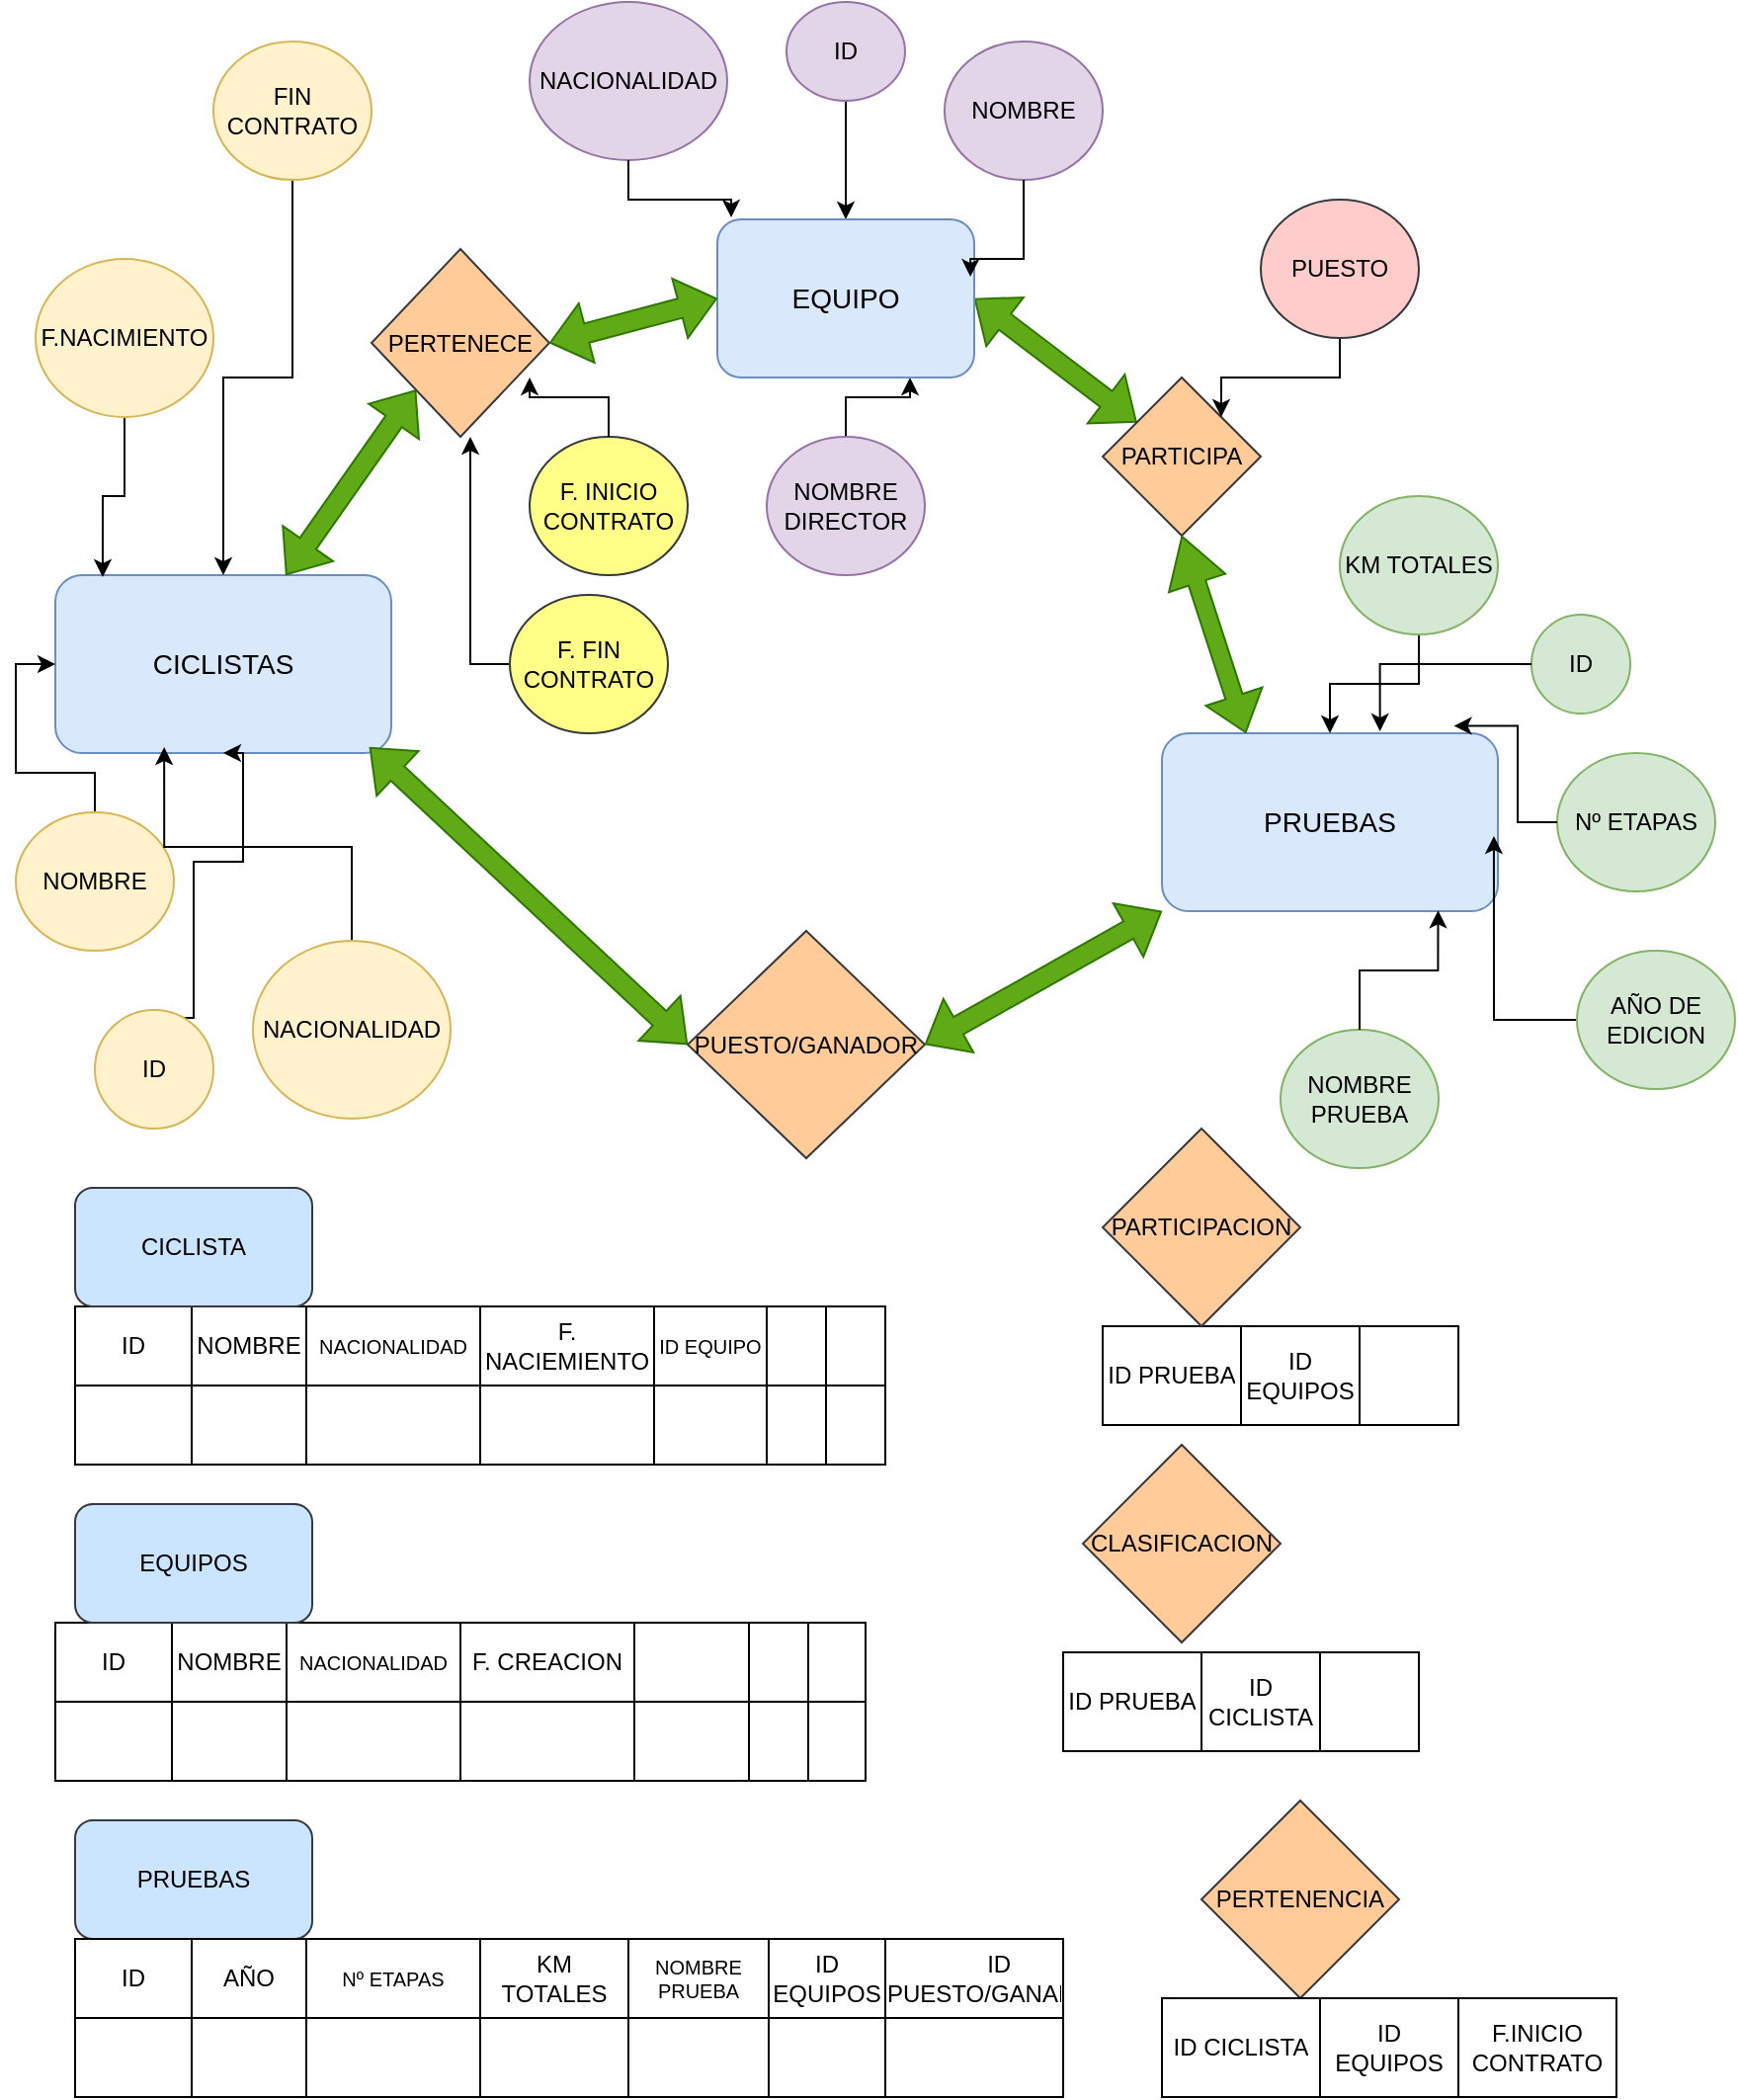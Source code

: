 <mxfile version="28.2.4">
  <diagram name="Página-1" id="EQiqzQjmJVD8BEotad0g">
    <mxGraphModel dx="1678" dy="887" grid="1" gridSize="10" guides="1" tooltips="1" connect="1" arrows="1" fold="1" page="1" pageScale="1" pageWidth="827" pageHeight="1169" math="0" shadow="0">
      <root>
        <mxCell id="0" />
        <mxCell id="1" parent="0" />
        <mxCell id="lP_Lg3t0AmWNAohetcjt-1" value="&lt;div&gt;CICLISTAS&lt;/div&gt;" style="rounded=1;whiteSpace=wrap;html=1;fontSize=14;fillColor=#dae8fc;strokeColor=#6c8ebf;" parent="1" vertex="1">
          <mxGeometry x="30" y="310" width="170" height="90" as="geometry" />
        </mxCell>
        <mxCell id="lP_Lg3t0AmWNAohetcjt-3" value="&lt;div&gt;PRUEBAS&lt;/div&gt;" style="rounded=1;whiteSpace=wrap;html=1;fontSize=14;fillColor=#dae8fc;strokeColor=#6c8ebf;" parent="1" vertex="1">
          <mxGeometry x="590" y="390" width="170" height="90" as="geometry" />
        </mxCell>
        <mxCell id="lP_Lg3t0AmWNAohetcjt-65" style="edgeStyle=orthogonalEdgeStyle;rounded=0;orthogonalLoop=1;jettySize=auto;html=1;entryX=0;entryY=0.5;entryDx=0;entryDy=0;" parent="1" source="lP_Lg3t0AmWNAohetcjt-4" target="lP_Lg3t0AmWNAohetcjt-1" edge="1">
          <mxGeometry relative="1" as="geometry" />
        </mxCell>
        <mxCell id="lP_Lg3t0AmWNAohetcjt-4" value="NOMBRE" style="ellipse;whiteSpace=wrap;html=1;fillColor=#fff2cc;strokeColor=#d6b656;" parent="1" vertex="1">
          <mxGeometry x="10" y="430" width="80" height="70" as="geometry" />
        </mxCell>
        <mxCell id="lP_Lg3t0AmWNAohetcjt-15" value="" style="edgeStyle=orthogonalEdgeStyle;rounded=0;orthogonalLoop=1;jettySize=auto;html=1;entryX=0.324;entryY=0.967;entryDx=0;entryDy=0;entryPerimeter=0;" parent="1" source="lP_Lg3t0AmWNAohetcjt-5" target="lP_Lg3t0AmWNAohetcjt-1" edge="1">
          <mxGeometry relative="1" as="geometry" />
        </mxCell>
        <mxCell id="lP_Lg3t0AmWNAohetcjt-5" value="&lt;div&gt;NACIONALIDAD&lt;/div&gt;" style="ellipse;whiteSpace=wrap;html=1;fillColor=#fff2cc;strokeColor=#d6b656;" parent="1" vertex="1">
          <mxGeometry x="130" y="495" width="100" height="90" as="geometry" />
        </mxCell>
        <mxCell id="lP_Lg3t0AmWNAohetcjt-18" style="edgeStyle=orthogonalEdgeStyle;rounded=0;orthogonalLoop=1;jettySize=auto;html=1;entryX=0.141;entryY=0.011;entryDx=0;entryDy=0;entryPerimeter=0;" parent="1" source="lP_Lg3t0AmWNAohetcjt-6" target="lP_Lg3t0AmWNAohetcjt-1" edge="1">
          <mxGeometry relative="1" as="geometry" />
        </mxCell>
        <mxCell id="lP_Lg3t0AmWNAohetcjt-6" value="&lt;div&gt;F.NACIMIENTO&lt;/div&gt;" style="ellipse;whiteSpace=wrap;html=1;fillColor=#fff2cc;strokeColor=#d6b656;" parent="1" vertex="1">
          <mxGeometry x="20" y="150" width="90" height="80" as="geometry" />
        </mxCell>
        <mxCell id="lP_Lg3t0AmWNAohetcjt-8" value="NOMBRE" style="ellipse;whiteSpace=wrap;html=1;fillColor=#e1d5e7;strokeColor=#9673a6;" parent="1" vertex="1">
          <mxGeometry x="480" y="40" width="80" height="70" as="geometry" />
        </mxCell>
        <mxCell id="lP_Lg3t0AmWNAohetcjt-9" value="&lt;div&gt;NACIONALIDAD&lt;/div&gt;" style="ellipse;whiteSpace=wrap;html=1;fillColor=#e1d5e7;strokeColor=#9673a6;" parent="1" vertex="1">
          <mxGeometry x="270" y="20" width="100" height="80" as="geometry" />
        </mxCell>
        <mxCell id="lP_Lg3t0AmWNAohetcjt-12" value="" style="edgeStyle=orthogonalEdgeStyle;rounded=0;orthogonalLoop=1;jettySize=auto;html=1;entryX=0.75;entryY=1;entryDx=0;entryDy=0;" parent="1" source="lP_Lg3t0AmWNAohetcjt-10" target="lP_Lg3t0AmWNAohetcjt-63" edge="1">
          <mxGeometry relative="1" as="geometry">
            <mxPoint x="432.5" y="360" as="targetPoint" />
          </mxGeometry>
        </mxCell>
        <mxCell id="lP_Lg3t0AmWNAohetcjt-10" value="NOMBRE DIRECTOR" style="ellipse;whiteSpace=wrap;html=1;fillColor=#e1d5e7;strokeColor=#9673a6;" parent="1" vertex="1">
          <mxGeometry x="390" y="240" width="80" height="70" as="geometry" />
        </mxCell>
        <mxCell id="lP_Lg3t0AmWNAohetcjt-17" value="" style="edgeStyle=orthogonalEdgeStyle;rounded=0;orthogonalLoop=1;jettySize=auto;html=1;" parent="1" source="lP_Lg3t0AmWNAohetcjt-11" target="lP_Lg3t0AmWNAohetcjt-1" edge="1">
          <mxGeometry relative="1" as="geometry" />
        </mxCell>
        <mxCell id="lP_Lg3t0AmWNAohetcjt-11" value="FIN CONTRATO" style="ellipse;whiteSpace=wrap;html=1;fillColor=#fff2cc;strokeColor=#d6b656;" parent="1" vertex="1">
          <mxGeometry x="110" y="40" width="80" height="70" as="geometry" />
        </mxCell>
        <mxCell id="lP_Lg3t0AmWNAohetcjt-14" style="edgeStyle=orthogonalEdgeStyle;rounded=0;orthogonalLoop=1;jettySize=auto;html=1;entryX=0.054;entryY=-0.012;entryDx=0;entryDy=0;entryPerimeter=0;" parent="1" source="lP_Lg3t0AmWNAohetcjt-9" target="lP_Lg3t0AmWNAohetcjt-63" edge="1">
          <mxGeometry relative="1" as="geometry">
            <mxPoint x="395.585" y="296.3" as="targetPoint" />
          </mxGeometry>
        </mxCell>
        <mxCell id="lP_Lg3t0AmWNAohetcjt-19" value="NOMBRE PRUEBA" style="ellipse;whiteSpace=wrap;html=1;fillColor=#d5e8d4;strokeColor=#82b366;" parent="1" vertex="1">
          <mxGeometry x="650" y="540" width="80" height="70" as="geometry" />
        </mxCell>
        <mxCell id="lP_Lg3t0AmWNAohetcjt-30" value="" style="edgeStyle=orthogonalEdgeStyle;rounded=0;orthogonalLoop=1;jettySize=auto;html=1;entryX=0.988;entryY=0.578;entryDx=0;entryDy=0;entryPerimeter=0;" parent="1" source="lP_Lg3t0AmWNAohetcjt-20" target="lP_Lg3t0AmWNAohetcjt-3" edge="1">
          <mxGeometry relative="1" as="geometry" />
        </mxCell>
        <mxCell id="lP_Lg3t0AmWNAohetcjt-20" value="AÑO DE EDICION" style="ellipse;whiteSpace=wrap;html=1;fillColor=#d5e8d4;strokeColor=#82b366;" parent="1" vertex="1">
          <mxGeometry x="800" y="500" width="80" height="70" as="geometry" />
        </mxCell>
        <mxCell id="lP_Lg3t0AmWNAohetcjt-21" value="Nº ETAPAS" style="ellipse;whiteSpace=wrap;html=1;fillColor=#d5e8d4;strokeColor=#82b366;" parent="1" vertex="1">
          <mxGeometry x="790" y="400" width="80" height="70" as="geometry" />
        </mxCell>
        <mxCell id="lP_Lg3t0AmWNAohetcjt-29" value="" style="edgeStyle=orthogonalEdgeStyle;rounded=0;orthogonalLoop=1;jettySize=auto;html=1;" parent="1" source="lP_Lg3t0AmWNAohetcjt-22" target="lP_Lg3t0AmWNAohetcjt-3" edge="1">
          <mxGeometry relative="1" as="geometry" />
        </mxCell>
        <mxCell id="lP_Lg3t0AmWNAohetcjt-22" value="KM TOTALES" style="ellipse;whiteSpace=wrap;html=1;fillColor=#d5e8d4;strokeColor=#82b366;" parent="1" vertex="1">
          <mxGeometry x="680" y="270" width="80" height="70" as="geometry" />
        </mxCell>
        <mxCell id="lP_Lg3t0AmWNAohetcjt-25" value="" style="shape=flexArrow;endArrow=classic;startArrow=classic;html=1;rounded=0;fillColor=#60a917;strokeColor=#2D7600;entryX=0;entryY=1;entryDx=0;entryDy=0;" parent="1" source="lP_Lg3t0AmWNAohetcjt-1" target="SBu-QnstzUeX8URaXkje-66" edge="1">
          <mxGeometry width="100" height="100" relative="1" as="geometry">
            <mxPoint x="275" y="410" as="sourcePoint" />
            <mxPoint x="190" y="210" as="targetPoint" />
          </mxGeometry>
        </mxCell>
        <mxCell id="lP_Lg3t0AmWNAohetcjt-28" value="" style="shape=flexArrow;endArrow=classic;startArrow=classic;html=1;rounded=0;fillColor=#60a917;strokeColor=#2D7600;exitX=1;exitY=0.5;exitDx=0;exitDy=0;" parent="1" source="lP_Lg3t0AmWNAohetcjt-63" target="lP_Lg3t0AmWNAohetcjt-66" edge="1">
          <mxGeometry width="100" height="100" relative="1" as="geometry">
            <mxPoint x="485" y="309" as="sourcePoint" />
            <mxPoint x="580" y="230" as="targetPoint" />
          </mxGeometry>
        </mxCell>
        <mxCell id="lP_Lg3t0AmWNAohetcjt-32" style="edgeStyle=orthogonalEdgeStyle;rounded=0;orthogonalLoop=1;jettySize=auto;html=1;entryX=0.869;entryY=-0.041;entryDx=0;entryDy=0;entryPerimeter=0;" parent="1" source="lP_Lg3t0AmWNAohetcjt-21" target="lP_Lg3t0AmWNAohetcjt-3" edge="1">
          <mxGeometry relative="1" as="geometry" />
        </mxCell>
        <mxCell id="lP_Lg3t0AmWNAohetcjt-33" style="edgeStyle=orthogonalEdgeStyle;rounded=0;orthogonalLoop=1;jettySize=auto;html=1;entryX=0.822;entryY=0.996;entryDx=0;entryDy=0;entryPerimeter=0;" parent="1" source="lP_Lg3t0AmWNAohetcjt-19" target="lP_Lg3t0AmWNAohetcjt-3" edge="1">
          <mxGeometry relative="1" as="geometry" />
        </mxCell>
        <mxCell id="lP_Lg3t0AmWNAohetcjt-36" value="PUESTO/GANADOR" style="rhombus;whiteSpace=wrap;html=1;fillColor=#ffcc99;strokeColor=#36393d;" parent="1" vertex="1">
          <mxGeometry x="350" y="490" width="120" height="115" as="geometry" />
        </mxCell>
        <mxCell id="lP_Lg3t0AmWNAohetcjt-45" value="" style="shape=flexArrow;endArrow=classic;startArrow=classic;html=1;rounded=0;fillColor=#60a917;strokeColor=#2D7600;exitX=1;exitY=0.5;exitDx=0;exitDy=0;entryX=0;entryY=1;entryDx=0;entryDy=0;" parent="1" source="lP_Lg3t0AmWNAohetcjt-36" target="lP_Lg3t0AmWNAohetcjt-3" edge="1">
          <mxGeometry width="100" height="100" relative="1" as="geometry">
            <mxPoint x="530" y="660" as="sourcePoint" />
            <mxPoint x="640" y="480" as="targetPoint" />
          </mxGeometry>
        </mxCell>
        <mxCell id="lP_Lg3t0AmWNAohetcjt-53" style="edgeStyle=orthogonalEdgeStyle;rounded=0;orthogonalLoop=1;jettySize=auto;html=1;entryX=0.5;entryY=1;entryDx=0;entryDy=0;exitX=0.633;exitY=0.067;exitDx=0;exitDy=0;exitPerimeter=0;" parent="1" source="lP_Lg3t0AmWNAohetcjt-54" target="lP_Lg3t0AmWNAohetcjt-1" edge="1">
          <mxGeometry relative="1" as="geometry">
            <mxPoint x="297.5" y="390" as="sourcePoint" />
            <Array as="points">
              <mxPoint x="100" y="534" />
              <mxPoint x="100" y="455" />
              <mxPoint x="125" y="455" />
            </Array>
          </mxGeometry>
        </mxCell>
        <mxCell id="lP_Lg3t0AmWNAohetcjt-54" value="ID" style="ellipse;whiteSpace=wrap;html=1;fillColor=#fff2cc;strokeColor=#d6b656;" parent="1" vertex="1">
          <mxGeometry x="50" y="530" width="60" height="60" as="geometry" />
        </mxCell>
        <mxCell id="lP_Lg3t0AmWNAohetcjt-56" style="edgeStyle=orthogonalEdgeStyle;rounded=0;orthogonalLoop=1;jettySize=auto;html=1;entryX=0.5;entryY=0;entryDx=0;entryDy=0;" parent="1" source="lP_Lg3t0AmWNAohetcjt-55" target="lP_Lg3t0AmWNAohetcjt-63" edge="1">
          <mxGeometry relative="1" as="geometry">
            <mxPoint x="432.5" y="260" as="targetPoint" />
          </mxGeometry>
        </mxCell>
        <mxCell id="lP_Lg3t0AmWNAohetcjt-55" value="ID" style="ellipse;whiteSpace=wrap;html=1;fillColor=#e1d5e7;strokeColor=#9673a6;" parent="1" vertex="1">
          <mxGeometry x="400" y="20" width="60" height="50" as="geometry" />
        </mxCell>
        <mxCell id="lP_Lg3t0AmWNAohetcjt-57" value="ID" style="ellipse;whiteSpace=wrap;html=1;fillColor=#d5e8d4;strokeColor=#82b366;" parent="1" vertex="1">
          <mxGeometry x="777" y="330" width="50" height="50" as="geometry" />
        </mxCell>
        <mxCell id="lP_Lg3t0AmWNAohetcjt-58" style="edgeStyle=orthogonalEdgeStyle;rounded=0;orthogonalLoop=1;jettySize=auto;html=1;entryX=0.649;entryY=-0.011;entryDx=0;entryDy=0;entryPerimeter=0;" parent="1" source="lP_Lg3t0AmWNAohetcjt-57" target="lP_Lg3t0AmWNAohetcjt-3" edge="1">
          <mxGeometry relative="1" as="geometry" />
        </mxCell>
        <mxCell id="lP_Lg3t0AmWNAohetcjt-62" value="" style="shape=flexArrow;endArrow=classic;startArrow=classic;html=1;rounded=0;fillColor=#60a917;strokeColor=#2D7600;entryX=0.935;entryY=0.967;entryDx=0;entryDy=0;entryPerimeter=0;exitX=0;exitY=0.5;exitDx=0;exitDy=0;" parent="1" source="lP_Lg3t0AmWNAohetcjt-36" target="lP_Lg3t0AmWNAohetcjt-1" edge="1">
          <mxGeometry width="100" height="100" relative="1" as="geometry">
            <mxPoint x="310" y="846" as="sourcePoint" />
            <mxPoint x="459" y="540" as="targetPoint" />
          </mxGeometry>
        </mxCell>
        <mxCell id="lP_Lg3t0AmWNAohetcjt-63" value="EQUIPO" style="rounded=1;whiteSpace=wrap;html=1;fontSize=14;fillColor=#dae8fc;strokeColor=#6c8ebf;" parent="1" vertex="1">
          <mxGeometry x="365" y="130" width="130" height="80" as="geometry" />
        </mxCell>
        <mxCell id="lP_Lg3t0AmWNAohetcjt-66" value="PARTICIPA" style="rhombus;whiteSpace=wrap;html=1;fillColor=#ffcc99;strokeColor=#36393d;" parent="1" vertex="1">
          <mxGeometry x="560" y="210" width="80" height="80" as="geometry" />
        </mxCell>
        <mxCell id="lP_Lg3t0AmWNAohetcjt-67" value="" style="shape=flexArrow;endArrow=classic;startArrow=classic;html=1;rounded=0;fillColor=#60a917;strokeColor=#2D7600;exitX=0.5;exitY=1;exitDx=0;exitDy=0;entryX=0.25;entryY=0;entryDx=0;entryDy=0;width=9;startSize=7.89;" parent="1" source="lP_Lg3t0AmWNAohetcjt-66" target="lP_Lg3t0AmWNAohetcjt-3" edge="1">
          <mxGeometry width="100" height="100" relative="1" as="geometry">
            <mxPoint x="620" y="270" as="sourcePoint" />
            <mxPoint x="705" y="350" as="targetPoint" />
          </mxGeometry>
        </mxCell>
        <mxCell id="lP_Lg3t0AmWNAohetcjt-69" style="edgeStyle=orthogonalEdgeStyle;rounded=0;orthogonalLoop=1;jettySize=auto;html=1;entryX=1;entryY=0;entryDx=0;entryDy=0;" parent="1" source="lP_Lg3t0AmWNAohetcjt-68" target="lP_Lg3t0AmWNAohetcjt-66" edge="1">
          <mxGeometry relative="1" as="geometry" />
        </mxCell>
        <mxCell id="lP_Lg3t0AmWNAohetcjt-68" value="PUESTO" style="ellipse;whiteSpace=wrap;html=1;fillColor=#ffcccc;strokeColor=#36393d;" parent="1" vertex="1">
          <mxGeometry x="640" y="120" width="80" height="70" as="geometry" />
        </mxCell>
        <mxCell id="SBu-QnstzUeX8URaXkje-1" style="edgeStyle=orthogonalEdgeStyle;rounded=0;orthogonalLoop=1;jettySize=auto;html=1;entryX=0.985;entryY=0.363;entryDx=0;entryDy=0;entryPerimeter=0;" edge="1" parent="1" source="lP_Lg3t0AmWNAohetcjt-8" target="lP_Lg3t0AmWNAohetcjt-63">
          <mxGeometry relative="1" as="geometry">
            <Array as="points">
              <mxPoint x="520" y="150" />
              <mxPoint x="493" y="150" />
            </Array>
          </mxGeometry>
        </mxCell>
        <mxCell id="SBu-QnstzUeX8URaXkje-12" value="" style="shape=table;startSize=0;container=1;collapsible=0;childLayout=tableLayout;" vertex="1" parent="1">
          <mxGeometry x="40" y="680" width="410" height="80" as="geometry" />
        </mxCell>
        <mxCell id="SBu-QnstzUeX8URaXkje-13" value="" style="shape=tableRow;horizontal=0;startSize=0;swimlaneHead=0;swimlaneBody=0;strokeColor=inherit;top=0;left=0;bottom=0;right=0;collapsible=0;dropTarget=0;fillColor=none;points=[[0,0.5],[1,0.5]];portConstraint=eastwest;" vertex="1" parent="SBu-QnstzUeX8URaXkje-12">
          <mxGeometry width="410" height="40" as="geometry" />
        </mxCell>
        <mxCell id="SBu-QnstzUeX8URaXkje-14" value="ID" style="shape=partialRectangle;html=1;whiteSpace=wrap;connectable=0;strokeColor=inherit;overflow=hidden;fillColor=none;top=0;left=0;bottom=0;right=0;pointerEvents=1;" vertex="1" parent="SBu-QnstzUeX8URaXkje-13">
          <mxGeometry width="59" height="40" as="geometry">
            <mxRectangle width="59" height="40" as="alternateBounds" />
          </mxGeometry>
        </mxCell>
        <mxCell id="SBu-QnstzUeX8URaXkje-15" value="NOMBRE" style="shape=partialRectangle;html=1;whiteSpace=wrap;connectable=0;strokeColor=inherit;overflow=hidden;fillColor=none;top=0;left=0;bottom=0;right=0;pointerEvents=1;" vertex="1" parent="SBu-QnstzUeX8URaXkje-13">
          <mxGeometry x="59" width="58" height="40" as="geometry">
            <mxRectangle width="58" height="40" as="alternateBounds" />
          </mxGeometry>
        </mxCell>
        <mxCell id="SBu-QnstzUeX8URaXkje-16" value="NACIONALIDAD" style="shape=partialRectangle;html=1;whiteSpace=wrap;connectable=0;strokeColor=inherit;overflow=hidden;fillColor=none;top=0;left=0;bottom=0;right=0;pointerEvents=1;fontSize=10;" vertex="1" parent="SBu-QnstzUeX8URaXkje-13">
          <mxGeometry x="117" width="88" height="40" as="geometry">
            <mxRectangle width="88" height="40" as="alternateBounds" />
          </mxGeometry>
        </mxCell>
        <mxCell id="SBu-QnstzUeX8URaXkje-17" value="F. NACIEMIENTO" style="shape=partialRectangle;html=1;whiteSpace=wrap;connectable=0;strokeColor=inherit;overflow=hidden;fillColor=none;top=0;left=0;bottom=0;right=0;pointerEvents=1;" vertex="1" parent="SBu-QnstzUeX8URaXkje-13">
          <mxGeometry x="205" width="88" height="40" as="geometry">
            <mxRectangle width="88" height="40" as="alternateBounds" />
          </mxGeometry>
        </mxCell>
        <mxCell id="SBu-QnstzUeX8URaXkje-18" value="ID EQUIPO" style="shape=partialRectangle;html=1;whiteSpace=wrap;connectable=0;strokeColor=inherit;overflow=hidden;fillColor=none;top=0;left=0;bottom=0;right=0;pointerEvents=1;fontSize=10;" vertex="1" parent="SBu-QnstzUeX8URaXkje-13">
          <mxGeometry x="293" width="57" height="40" as="geometry">
            <mxRectangle width="57" height="40" as="alternateBounds" />
          </mxGeometry>
        </mxCell>
        <mxCell id="SBu-QnstzUeX8URaXkje-19" value="" style="shape=partialRectangle;html=1;whiteSpace=wrap;connectable=0;strokeColor=inherit;overflow=hidden;fillColor=none;top=0;left=0;bottom=0;right=0;pointerEvents=1;" vertex="1" parent="SBu-QnstzUeX8URaXkje-13">
          <mxGeometry x="350" width="30" height="40" as="geometry">
            <mxRectangle width="30" height="40" as="alternateBounds" />
          </mxGeometry>
        </mxCell>
        <mxCell id="SBu-QnstzUeX8URaXkje-20" value="" style="shape=partialRectangle;html=1;whiteSpace=wrap;connectable=0;strokeColor=inherit;overflow=hidden;fillColor=none;top=0;left=0;bottom=0;right=0;pointerEvents=1;" vertex="1" parent="SBu-QnstzUeX8URaXkje-13">
          <mxGeometry x="380" width="30" height="40" as="geometry">
            <mxRectangle width="30" height="40" as="alternateBounds" />
          </mxGeometry>
        </mxCell>
        <mxCell id="SBu-QnstzUeX8URaXkje-21" value="" style="shape=tableRow;horizontal=0;startSize=0;swimlaneHead=0;swimlaneBody=0;strokeColor=inherit;top=0;left=0;bottom=0;right=0;collapsible=0;dropTarget=0;fillColor=none;points=[[0,0.5],[1,0.5]];portConstraint=eastwest;" vertex="1" parent="SBu-QnstzUeX8URaXkje-12">
          <mxGeometry y="40" width="410" height="40" as="geometry" />
        </mxCell>
        <mxCell id="SBu-QnstzUeX8URaXkje-22" value="" style="shape=partialRectangle;html=1;whiteSpace=wrap;connectable=0;strokeColor=inherit;overflow=hidden;fillColor=none;top=0;left=0;bottom=0;right=0;pointerEvents=1;" vertex="1" parent="SBu-QnstzUeX8URaXkje-21">
          <mxGeometry width="59" height="40" as="geometry">
            <mxRectangle width="59" height="40" as="alternateBounds" />
          </mxGeometry>
        </mxCell>
        <mxCell id="SBu-QnstzUeX8URaXkje-23" value="" style="shape=partialRectangle;html=1;whiteSpace=wrap;connectable=0;strokeColor=inherit;overflow=hidden;fillColor=none;top=0;left=0;bottom=0;right=0;pointerEvents=1;" vertex="1" parent="SBu-QnstzUeX8URaXkje-21">
          <mxGeometry x="59" width="58" height="40" as="geometry">
            <mxRectangle width="58" height="40" as="alternateBounds" />
          </mxGeometry>
        </mxCell>
        <mxCell id="SBu-QnstzUeX8URaXkje-24" value="" style="shape=partialRectangle;html=1;whiteSpace=wrap;connectable=0;strokeColor=inherit;overflow=hidden;fillColor=none;top=0;left=0;bottom=0;right=0;pointerEvents=1;" vertex="1" parent="SBu-QnstzUeX8URaXkje-21">
          <mxGeometry x="117" width="88" height="40" as="geometry">
            <mxRectangle width="88" height="40" as="alternateBounds" />
          </mxGeometry>
        </mxCell>
        <mxCell id="SBu-QnstzUeX8URaXkje-25" value="" style="shape=partialRectangle;html=1;whiteSpace=wrap;connectable=0;strokeColor=inherit;overflow=hidden;fillColor=none;top=0;left=0;bottom=0;right=0;pointerEvents=1;" vertex="1" parent="SBu-QnstzUeX8URaXkje-21">
          <mxGeometry x="205" width="88" height="40" as="geometry">
            <mxRectangle width="88" height="40" as="alternateBounds" />
          </mxGeometry>
        </mxCell>
        <mxCell id="SBu-QnstzUeX8URaXkje-26" value="" style="shape=partialRectangle;html=1;whiteSpace=wrap;connectable=0;strokeColor=inherit;overflow=hidden;fillColor=none;top=0;left=0;bottom=0;right=0;pointerEvents=1;" vertex="1" parent="SBu-QnstzUeX8URaXkje-21">
          <mxGeometry x="293" width="57" height="40" as="geometry">
            <mxRectangle width="57" height="40" as="alternateBounds" />
          </mxGeometry>
        </mxCell>
        <mxCell id="SBu-QnstzUeX8URaXkje-27" value="" style="shape=partialRectangle;html=1;whiteSpace=wrap;connectable=0;strokeColor=inherit;overflow=hidden;fillColor=none;top=0;left=0;bottom=0;right=0;pointerEvents=1;" vertex="1" parent="SBu-QnstzUeX8URaXkje-21">
          <mxGeometry x="350" width="30" height="40" as="geometry">
            <mxRectangle width="30" height="40" as="alternateBounds" />
          </mxGeometry>
        </mxCell>
        <mxCell id="SBu-QnstzUeX8URaXkje-28" value="" style="shape=partialRectangle;html=1;whiteSpace=wrap;connectable=0;strokeColor=inherit;overflow=hidden;fillColor=none;top=0;left=0;bottom=0;right=0;pointerEvents=1;" vertex="1" parent="SBu-QnstzUeX8URaXkje-21">
          <mxGeometry x="380" width="30" height="40" as="geometry">
            <mxRectangle width="30" height="40" as="alternateBounds" />
          </mxGeometry>
        </mxCell>
        <mxCell id="SBu-QnstzUeX8URaXkje-29" value="" style="shape=table;startSize=0;container=1;collapsible=0;childLayout=tableLayout;" vertex="1" parent="1">
          <mxGeometry x="30" y="840" width="410" height="80" as="geometry" />
        </mxCell>
        <mxCell id="SBu-QnstzUeX8URaXkje-30" value="" style="shape=tableRow;horizontal=0;startSize=0;swimlaneHead=0;swimlaneBody=0;strokeColor=inherit;top=0;left=0;bottom=0;right=0;collapsible=0;dropTarget=0;fillColor=none;points=[[0,0.5],[1,0.5]];portConstraint=eastwest;" vertex="1" parent="SBu-QnstzUeX8URaXkje-29">
          <mxGeometry width="410" height="40" as="geometry" />
        </mxCell>
        <mxCell id="SBu-QnstzUeX8URaXkje-31" value="ID " style="shape=partialRectangle;html=1;whiteSpace=wrap;connectable=0;strokeColor=inherit;overflow=hidden;fillColor=none;top=0;left=0;bottom=0;right=0;pointerEvents=1;" vertex="1" parent="SBu-QnstzUeX8URaXkje-30">
          <mxGeometry width="59" height="40" as="geometry">
            <mxRectangle width="59" height="40" as="alternateBounds" />
          </mxGeometry>
        </mxCell>
        <mxCell id="SBu-QnstzUeX8URaXkje-32" value="NOMBRE" style="shape=partialRectangle;html=1;whiteSpace=wrap;connectable=0;strokeColor=inherit;overflow=hidden;fillColor=none;top=0;left=0;bottom=0;right=0;pointerEvents=1;" vertex="1" parent="SBu-QnstzUeX8URaXkje-30">
          <mxGeometry x="59" width="58" height="40" as="geometry">
            <mxRectangle width="58" height="40" as="alternateBounds" />
          </mxGeometry>
        </mxCell>
        <mxCell id="SBu-QnstzUeX8URaXkje-33" value="NACIONALIDAD" style="shape=partialRectangle;html=1;whiteSpace=wrap;connectable=0;strokeColor=inherit;overflow=hidden;fillColor=none;top=0;left=0;bottom=0;right=0;pointerEvents=1;fontSize=10;" vertex="1" parent="SBu-QnstzUeX8URaXkje-30">
          <mxGeometry x="117" width="88" height="40" as="geometry">
            <mxRectangle width="88" height="40" as="alternateBounds" />
          </mxGeometry>
        </mxCell>
        <mxCell id="SBu-QnstzUeX8URaXkje-34" value="F. CREACION" style="shape=partialRectangle;html=1;whiteSpace=wrap;connectable=0;strokeColor=inherit;overflow=hidden;fillColor=none;top=0;left=0;bottom=0;right=0;pointerEvents=1;" vertex="1" parent="SBu-QnstzUeX8URaXkje-30">
          <mxGeometry x="205" width="88" height="40" as="geometry">
            <mxRectangle width="88" height="40" as="alternateBounds" />
          </mxGeometry>
        </mxCell>
        <mxCell id="SBu-QnstzUeX8URaXkje-35" value="" style="shape=partialRectangle;html=1;whiteSpace=wrap;connectable=0;strokeColor=inherit;overflow=hidden;fillColor=none;top=0;left=0;bottom=0;right=0;pointerEvents=1;fontSize=10;" vertex="1" parent="SBu-QnstzUeX8URaXkje-30">
          <mxGeometry x="293" width="58" height="40" as="geometry">
            <mxRectangle width="58" height="40" as="alternateBounds" />
          </mxGeometry>
        </mxCell>
        <mxCell id="SBu-QnstzUeX8URaXkje-36" value="" style="shape=partialRectangle;html=1;whiteSpace=wrap;connectable=0;strokeColor=inherit;overflow=hidden;fillColor=none;top=0;left=0;bottom=0;right=0;pointerEvents=1;" vertex="1" parent="SBu-QnstzUeX8URaXkje-30">
          <mxGeometry x="351" width="30" height="40" as="geometry">
            <mxRectangle width="30" height="40" as="alternateBounds" />
          </mxGeometry>
        </mxCell>
        <mxCell id="SBu-QnstzUeX8URaXkje-37" value="" style="shape=partialRectangle;html=1;whiteSpace=wrap;connectable=0;strokeColor=inherit;overflow=hidden;fillColor=none;top=0;left=0;bottom=0;right=0;pointerEvents=1;" vertex="1" parent="SBu-QnstzUeX8URaXkje-30">
          <mxGeometry x="381" width="29" height="40" as="geometry">
            <mxRectangle width="29" height="40" as="alternateBounds" />
          </mxGeometry>
        </mxCell>
        <mxCell id="SBu-QnstzUeX8URaXkje-38" value="" style="shape=tableRow;horizontal=0;startSize=0;swimlaneHead=0;swimlaneBody=0;strokeColor=inherit;top=0;left=0;bottom=0;right=0;collapsible=0;dropTarget=0;fillColor=none;points=[[0,0.5],[1,0.5]];portConstraint=eastwest;" vertex="1" parent="SBu-QnstzUeX8URaXkje-29">
          <mxGeometry y="40" width="410" height="40" as="geometry" />
        </mxCell>
        <mxCell id="SBu-QnstzUeX8URaXkje-39" value="" style="shape=partialRectangle;html=1;whiteSpace=wrap;connectable=0;strokeColor=inherit;overflow=hidden;fillColor=none;top=0;left=0;bottom=0;right=0;pointerEvents=1;" vertex="1" parent="SBu-QnstzUeX8URaXkje-38">
          <mxGeometry width="59" height="40" as="geometry">
            <mxRectangle width="59" height="40" as="alternateBounds" />
          </mxGeometry>
        </mxCell>
        <mxCell id="SBu-QnstzUeX8URaXkje-40" value="" style="shape=partialRectangle;html=1;whiteSpace=wrap;connectable=0;strokeColor=inherit;overflow=hidden;fillColor=none;top=0;left=0;bottom=0;right=0;pointerEvents=1;" vertex="1" parent="SBu-QnstzUeX8URaXkje-38">
          <mxGeometry x="59" width="58" height="40" as="geometry">
            <mxRectangle width="58" height="40" as="alternateBounds" />
          </mxGeometry>
        </mxCell>
        <mxCell id="SBu-QnstzUeX8URaXkje-41" value="" style="shape=partialRectangle;html=1;whiteSpace=wrap;connectable=0;strokeColor=inherit;overflow=hidden;fillColor=none;top=0;left=0;bottom=0;right=0;pointerEvents=1;" vertex="1" parent="SBu-QnstzUeX8URaXkje-38">
          <mxGeometry x="117" width="88" height="40" as="geometry">
            <mxRectangle width="88" height="40" as="alternateBounds" />
          </mxGeometry>
        </mxCell>
        <mxCell id="SBu-QnstzUeX8URaXkje-42" value="" style="shape=partialRectangle;html=1;whiteSpace=wrap;connectable=0;strokeColor=inherit;overflow=hidden;fillColor=none;top=0;left=0;bottom=0;right=0;pointerEvents=1;" vertex="1" parent="SBu-QnstzUeX8URaXkje-38">
          <mxGeometry x="205" width="88" height="40" as="geometry">
            <mxRectangle width="88" height="40" as="alternateBounds" />
          </mxGeometry>
        </mxCell>
        <mxCell id="SBu-QnstzUeX8URaXkje-43" value="" style="shape=partialRectangle;html=1;whiteSpace=wrap;connectable=0;strokeColor=inherit;overflow=hidden;fillColor=none;top=0;left=0;bottom=0;right=0;pointerEvents=1;" vertex="1" parent="SBu-QnstzUeX8URaXkje-38">
          <mxGeometry x="293" width="58" height="40" as="geometry">
            <mxRectangle width="58" height="40" as="alternateBounds" />
          </mxGeometry>
        </mxCell>
        <mxCell id="SBu-QnstzUeX8URaXkje-44" value="" style="shape=partialRectangle;html=1;whiteSpace=wrap;connectable=0;strokeColor=inherit;overflow=hidden;fillColor=none;top=0;left=0;bottom=0;right=0;pointerEvents=1;" vertex="1" parent="SBu-QnstzUeX8URaXkje-38">
          <mxGeometry x="351" width="30" height="40" as="geometry">
            <mxRectangle width="30" height="40" as="alternateBounds" />
          </mxGeometry>
        </mxCell>
        <mxCell id="SBu-QnstzUeX8URaXkje-45" value="" style="shape=partialRectangle;html=1;whiteSpace=wrap;connectable=0;strokeColor=inherit;overflow=hidden;fillColor=none;top=0;left=0;bottom=0;right=0;pointerEvents=1;" vertex="1" parent="SBu-QnstzUeX8URaXkje-38">
          <mxGeometry x="381" width="29" height="40" as="geometry">
            <mxRectangle width="29" height="40" as="alternateBounds" />
          </mxGeometry>
        </mxCell>
        <mxCell id="SBu-QnstzUeX8URaXkje-46" value="CICLISTA" style="rounded=1;whiteSpace=wrap;html=1;fillColor=#cce5ff;strokeColor=#36393d;" vertex="1" parent="1">
          <mxGeometry x="40" y="620" width="120" height="60" as="geometry" />
        </mxCell>
        <mxCell id="SBu-QnstzUeX8URaXkje-47" value="EQUIPOS" style="rounded=1;whiteSpace=wrap;html=1;fillColor=#cce5ff;strokeColor=#36393d;" vertex="1" parent="1">
          <mxGeometry x="40" y="780" width="120" height="60" as="geometry" />
        </mxCell>
        <mxCell id="SBu-QnstzUeX8URaXkje-48" value="PRUEBAS" style="rounded=1;whiteSpace=wrap;html=1;fillColor=#cce5ff;strokeColor=#36393d;" vertex="1" parent="1">
          <mxGeometry x="40" y="940" width="120" height="60" as="geometry" />
        </mxCell>
        <mxCell id="SBu-QnstzUeX8URaXkje-49" value="" style="shape=table;startSize=0;container=1;collapsible=0;childLayout=tableLayout;" vertex="1" parent="1">
          <mxGeometry x="40" y="1000" width="500" height="80" as="geometry" />
        </mxCell>
        <mxCell id="SBu-QnstzUeX8URaXkje-50" value="" style="shape=tableRow;horizontal=0;startSize=0;swimlaneHead=0;swimlaneBody=0;strokeColor=inherit;top=0;left=0;bottom=0;right=0;collapsible=0;dropTarget=0;fillColor=none;points=[[0,0.5],[1,0.5]];portConstraint=eastwest;" vertex="1" parent="SBu-QnstzUeX8URaXkje-49">
          <mxGeometry width="500" height="40" as="geometry" />
        </mxCell>
        <mxCell id="SBu-QnstzUeX8URaXkje-51" value="ID" style="shape=partialRectangle;html=1;whiteSpace=wrap;connectable=0;strokeColor=inherit;overflow=hidden;fillColor=none;top=0;left=0;bottom=0;right=0;pointerEvents=1;" vertex="1" parent="SBu-QnstzUeX8URaXkje-50">
          <mxGeometry width="59" height="40" as="geometry">
            <mxRectangle width="59" height="40" as="alternateBounds" />
          </mxGeometry>
        </mxCell>
        <mxCell id="SBu-QnstzUeX8URaXkje-52" value="AÑO" style="shape=partialRectangle;html=1;whiteSpace=wrap;connectable=0;strokeColor=inherit;overflow=hidden;fillColor=none;top=0;left=0;bottom=0;right=0;pointerEvents=1;" vertex="1" parent="SBu-QnstzUeX8URaXkje-50">
          <mxGeometry x="59" width="58" height="40" as="geometry">
            <mxRectangle width="58" height="40" as="alternateBounds" />
          </mxGeometry>
        </mxCell>
        <mxCell id="SBu-QnstzUeX8URaXkje-53" value="Nº ETAPAS" style="shape=partialRectangle;html=1;whiteSpace=wrap;connectable=0;strokeColor=inherit;overflow=hidden;fillColor=none;top=0;left=0;bottom=0;right=0;pointerEvents=1;fontSize=10;" vertex="1" parent="SBu-QnstzUeX8URaXkje-50">
          <mxGeometry x="117" width="88" height="40" as="geometry">
            <mxRectangle width="88" height="40" as="alternateBounds" />
          </mxGeometry>
        </mxCell>
        <mxCell id="SBu-QnstzUeX8URaXkje-54" value="KM TOTALES" style="shape=partialRectangle;html=1;whiteSpace=wrap;connectable=0;strokeColor=inherit;overflow=hidden;fillColor=none;top=0;left=0;bottom=0;right=0;pointerEvents=1;" vertex="1" parent="SBu-QnstzUeX8URaXkje-50">
          <mxGeometry x="205" width="75" height="40" as="geometry">
            <mxRectangle width="75" height="40" as="alternateBounds" />
          </mxGeometry>
        </mxCell>
        <mxCell id="SBu-QnstzUeX8URaXkje-55" value="NOMBRE PRUEBA" style="shape=partialRectangle;html=1;whiteSpace=wrap;connectable=0;strokeColor=inherit;overflow=hidden;fillColor=none;top=0;left=0;bottom=0;right=0;pointerEvents=1;fontSize=10;" vertex="1" parent="SBu-QnstzUeX8URaXkje-50">
          <mxGeometry x="280" width="71" height="40" as="geometry">
            <mxRectangle width="71" height="40" as="alternateBounds" />
          </mxGeometry>
        </mxCell>
        <mxCell id="SBu-QnstzUeX8URaXkje-56" value="ID EQUIPOS" style="shape=partialRectangle;html=1;whiteSpace=wrap;connectable=0;strokeColor=inherit;overflow=hidden;fillColor=none;top=0;left=0;bottom=0;right=0;pointerEvents=1;" vertex="1" parent="SBu-QnstzUeX8URaXkje-50">
          <mxGeometry x="351" width="59" height="40" as="geometry">
            <mxRectangle width="59" height="40" as="alternateBounds" />
          </mxGeometry>
        </mxCell>
        <mxCell id="SBu-QnstzUeX8URaXkje-57" value="ID PUESTO/GANADOR" style="shape=partialRectangle;html=1;whiteSpace=wrap;connectable=0;strokeColor=inherit;overflow=hidden;fillColor=none;top=0;left=0;bottom=0;right=0;pointerEvents=1;" vertex="1" parent="SBu-QnstzUeX8URaXkje-50">
          <mxGeometry x="410" width="90" height="40" as="geometry">
            <mxRectangle width="90" height="40" as="alternateBounds" />
          </mxGeometry>
        </mxCell>
        <mxCell id="SBu-QnstzUeX8URaXkje-58" value="" style="shape=tableRow;horizontal=0;startSize=0;swimlaneHead=0;swimlaneBody=0;strokeColor=inherit;top=0;left=0;bottom=0;right=0;collapsible=0;dropTarget=0;fillColor=none;points=[[0,0.5],[1,0.5]];portConstraint=eastwest;" vertex="1" parent="SBu-QnstzUeX8URaXkje-49">
          <mxGeometry y="40" width="500" height="40" as="geometry" />
        </mxCell>
        <mxCell id="SBu-QnstzUeX8URaXkje-59" value="" style="shape=partialRectangle;html=1;whiteSpace=wrap;connectable=0;strokeColor=inherit;overflow=hidden;fillColor=none;top=0;left=0;bottom=0;right=0;pointerEvents=1;" vertex="1" parent="SBu-QnstzUeX8URaXkje-58">
          <mxGeometry width="59" height="40" as="geometry">
            <mxRectangle width="59" height="40" as="alternateBounds" />
          </mxGeometry>
        </mxCell>
        <mxCell id="SBu-QnstzUeX8URaXkje-60" value="" style="shape=partialRectangle;html=1;whiteSpace=wrap;connectable=0;strokeColor=inherit;overflow=hidden;fillColor=none;top=0;left=0;bottom=0;right=0;pointerEvents=1;" vertex="1" parent="SBu-QnstzUeX8URaXkje-58">
          <mxGeometry x="59" width="58" height="40" as="geometry">
            <mxRectangle width="58" height="40" as="alternateBounds" />
          </mxGeometry>
        </mxCell>
        <mxCell id="SBu-QnstzUeX8URaXkje-61" value="" style="shape=partialRectangle;html=1;whiteSpace=wrap;connectable=0;strokeColor=inherit;overflow=hidden;fillColor=none;top=0;left=0;bottom=0;right=0;pointerEvents=1;" vertex="1" parent="SBu-QnstzUeX8URaXkje-58">
          <mxGeometry x="117" width="88" height="40" as="geometry">
            <mxRectangle width="88" height="40" as="alternateBounds" />
          </mxGeometry>
        </mxCell>
        <mxCell id="SBu-QnstzUeX8URaXkje-62" value="" style="shape=partialRectangle;html=1;whiteSpace=wrap;connectable=0;strokeColor=inherit;overflow=hidden;fillColor=none;top=0;left=0;bottom=0;right=0;pointerEvents=1;" vertex="1" parent="SBu-QnstzUeX8URaXkje-58">
          <mxGeometry x="205" width="75" height="40" as="geometry">
            <mxRectangle width="75" height="40" as="alternateBounds" />
          </mxGeometry>
        </mxCell>
        <mxCell id="SBu-QnstzUeX8URaXkje-63" value="" style="shape=partialRectangle;html=1;whiteSpace=wrap;connectable=0;strokeColor=inherit;overflow=hidden;fillColor=none;top=0;left=0;bottom=0;right=0;pointerEvents=1;" vertex="1" parent="SBu-QnstzUeX8URaXkje-58">
          <mxGeometry x="280" width="71" height="40" as="geometry">
            <mxRectangle width="71" height="40" as="alternateBounds" />
          </mxGeometry>
        </mxCell>
        <mxCell id="SBu-QnstzUeX8URaXkje-64" value="" style="shape=partialRectangle;html=1;whiteSpace=wrap;connectable=0;strokeColor=inherit;overflow=hidden;fillColor=none;top=0;left=0;bottom=0;right=0;pointerEvents=1;" vertex="1" parent="SBu-QnstzUeX8URaXkje-58">
          <mxGeometry x="351" width="59" height="40" as="geometry">
            <mxRectangle width="59" height="40" as="alternateBounds" />
          </mxGeometry>
        </mxCell>
        <mxCell id="SBu-QnstzUeX8URaXkje-65" value="" style="shape=partialRectangle;html=1;whiteSpace=wrap;connectable=0;strokeColor=inherit;overflow=hidden;fillColor=none;top=0;left=0;bottom=0;right=0;pointerEvents=1;" vertex="1" parent="SBu-QnstzUeX8URaXkje-58">
          <mxGeometry x="410" width="90" height="40" as="geometry">
            <mxRectangle width="90" height="40" as="alternateBounds" />
          </mxGeometry>
        </mxCell>
        <mxCell id="SBu-QnstzUeX8URaXkje-66" value="PERTENECE" style="rhombus;whiteSpace=wrap;html=1;fillColor=#ffcc99;strokeColor=#36393d;" vertex="1" parent="1">
          <mxGeometry x="190" y="145" width="90" height="95" as="geometry" />
        </mxCell>
        <mxCell id="SBu-QnstzUeX8URaXkje-67" value="" style="shape=flexArrow;endArrow=classic;startArrow=classic;html=1;rounded=0;fillColor=#60a917;strokeColor=#2D7600;entryX=0;entryY=0.5;entryDx=0;entryDy=0;exitX=1;exitY=0.5;exitDx=0;exitDy=0;" edge="1" parent="1" source="SBu-QnstzUeX8URaXkje-66" target="lP_Lg3t0AmWNAohetcjt-63">
          <mxGeometry width="100" height="100" relative="1" as="geometry">
            <mxPoint x="300" y="180" as="sourcePoint" />
            <mxPoint x="390" y="90" as="targetPoint" />
          </mxGeometry>
        </mxCell>
        <mxCell id="SBu-QnstzUeX8URaXkje-70" value="F. INICIO CONTRATO" style="ellipse;whiteSpace=wrap;html=1;fillColor=#ffff88;strokeColor=#36393d;" vertex="1" parent="1">
          <mxGeometry x="270" y="240" width="80" height="70" as="geometry" />
        </mxCell>
        <mxCell id="SBu-QnstzUeX8URaXkje-72" style="edgeStyle=orthogonalEdgeStyle;rounded=0;orthogonalLoop=1;jettySize=auto;html=1;entryX=0.889;entryY=0.684;entryDx=0;entryDy=0;entryPerimeter=0;" edge="1" parent="1" source="SBu-QnstzUeX8URaXkje-70" target="SBu-QnstzUeX8URaXkje-66">
          <mxGeometry relative="1" as="geometry" />
        </mxCell>
        <mxCell id="SBu-QnstzUeX8URaXkje-74" style="edgeStyle=orthogonalEdgeStyle;rounded=0;orthogonalLoop=1;jettySize=auto;html=1;" edge="1" parent="1" source="SBu-QnstzUeX8URaXkje-73">
          <mxGeometry relative="1" as="geometry">
            <mxPoint x="240" y="240" as="targetPoint" />
          </mxGeometry>
        </mxCell>
        <mxCell id="SBu-QnstzUeX8URaXkje-73" value="F. FIN CONTRATO" style="ellipse;whiteSpace=wrap;html=1;fillColor=#ffff88;strokeColor=#36393d;" vertex="1" parent="1">
          <mxGeometry x="260" y="320" width="80" height="70" as="geometry" />
        </mxCell>
        <mxCell id="SBu-QnstzUeX8URaXkje-100" value="" style="shape=table;startSize=0;container=1;collapsible=0;childLayout=tableLayout;" vertex="1" parent="1">
          <mxGeometry x="560" y="690" width="180" height="50" as="geometry" />
        </mxCell>
        <mxCell id="SBu-QnstzUeX8URaXkje-101" value="" style="shape=tableRow;horizontal=0;startSize=0;swimlaneHead=0;swimlaneBody=0;strokeColor=inherit;top=0;left=0;bottom=0;right=0;collapsible=0;dropTarget=0;fillColor=none;points=[[0,0.5],[1,0.5]];portConstraint=eastwest;" vertex="1" parent="SBu-QnstzUeX8URaXkje-100">
          <mxGeometry width="180" height="50" as="geometry" />
        </mxCell>
        <mxCell id="SBu-QnstzUeX8URaXkje-102" value="&lt;div&gt;ID PRUEBA&lt;/div&gt;" style="shape=partialRectangle;html=1;whiteSpace=wrap;connectable=0;strokeColor=inherit;overflow=hidden;fillColor=none;top=0;left=0;bottom=0;right=0;pointerEvents=1;" vertex="1" parent="SBu-QnstzUeX8URaXkje-101">
          <mxGeometry width="70" height="50" as="geometry">
            <mxRectangle width="70" height="50" as="alternateBounds" />
          </mxGeometry>
        </mxCell>
        <mxCell id="SBu-QnstzUeX8URaXkje-103" value="ID EQUIPOS" style="shape=partialRectangle;html=1;whiteSpace=wrap;connectable=0;strokeColor=inherit;overflow=hidden;fillColor=none;top=0;left=0;bottom=0;right=0;pointerEvents=1;" vertex="1" parent="SBu-QnstzUeX8URaXkje-101">
          <mxGeometry x="70" width="60" height="50" as="geometry">
            <mxRectangle width="60" height="50" as="alternateBounds" />
          </mxGeometry>
        </mxCell>
        <mxCell id="SBu-QnstzUeX8URaXkje-104" value="" style="shape=partialRectangle;html=1;whiteSpace=wrap;connectable=0;strokeColor=inherit;overflow=hidden;fillColor=none;top=0;left=0;bottom=0;right=0;pointerEvents=1;" vertex="1" parent="SBu-QnstzUeX8URaXkje-101">
          <mxGeometry x="130" width="50" height="50" as="geometry">
            <mxRectangle width="50" height="50" as="alternateBounds" />
          </mxGeometry>
        </mxCell>
        <mxCell id="SBu-QnstzUeX8URaXkje-106" value="PARTICIPACION" style="rhombus;whiteSpace=wrap;html=1;fillColor=#ffcc99;strokeColor=#36393d;" vertex="1" parent="1">
          <mxGeometry x="560" y="590" width="100" height="100" as="geometry" />
        </mxCell>
        <mxCell id="SBu-QnstzUeX8URaXkje-107" value="CLASIFICACION" style="rhombus;whiteSpace=wrap;html=1;fillColor=#ffcc99;strokeColor=#36393d;" vertex="1" parent="1">
          <mxGeometry x="550" y="750" width="100" height="100" as="geometry" />
        </mxCell>
        <mxCell id="SBu-QnstzUeX8URaXkje-108" value="" style="shape=table;startSize=0;container=1;collapsible=0;childLayout=tableLayout;" vertex="1" parent="1">
          <mxGeometry x="540" y="855" width="180" height="50" as="geometry" />
        </mxCell>
        <mxCell id="SBu-QnstzUeX8URaXkje-109" value="" style="shape=tableRow;horizontal=0;startSize=0;swimlaneHead=0;swimlaneBody=0;strokeColor=inherit;top=0;left=0;bottom=0;right=0;collapsible=0;dropTarget=0;fillColor=none;points=[[0,0.5],[1,0.5]];portConstraint=eastwest;" vertex="1" parent="SBu-QnstzUeX8URaXkje-108">
          <mxGeometry width="180" height="50" as="geometry" />
        </mxCell>
        <mxCell id="SBu-QnstzUeX8URaXkje-110" value="&lt;div&gt;ID PRUEBA&lt;/div&gt;" style="shape=partialRectangle;html=1;whiteSpace=wrap;connectable=0;strokeColor=inherit;overflow=hidden;fillColor=none;top=0;left=0;bottom=0;right=0;pointerEvents=1;" vertex="1" parent="SBu-QnstzUeX8URaXkje-109">
          <mxGeometry width="70" height="50" as="geometry">
            <mxRectangle width="70" height="50" as="alternateBounds" />
          </mxGeometry>
        </mxCell>
        <mxCell id="SBu-QnstzUeX8URaXkje-111" value="ID CICLISTA" style="shape=partialRectangle;html=1;whiteSpace=wrap;connectable=0;strokeColor=inherit;overflow=hidden;fillColor=none;top=0;left=0;bottom=0;right=0;pointerEvents=1;" vertex="1" parent="SBu-QnstzUeX8URaXkje-109">
          <mxGeometry x="70" width="60" height="50" as="geometry">
            <mxRectangle width="60" height="50" as="alternateBounds" />
          </mxGeometry>
        </mxCell>
        <mxCell id="SBu-QnstzUeX8URaXkje-112" value="" style="shape=partialRectangle;html=1;whiteSpace=wrap;connectable=0;strokeColor=inherit;overflow=hidden;fillColor=none;top=0;left=0;bottom=0;right=0;pointerEvents=1;" vertex="1" parent="SBu-QnstzUeX8URaXkje-109">
          <mxGeometry x="130" width="50" height="50" as="geometry">
            <mxRectangle width="50" height="50" as="alternateBounds" />
          </mxGeometry>
        </mxCell>
        <mxCell id="SBu-QnstzUeX8URaXkje-113" value="PERTENENCIA" style="rhombus;whiteSpace=wrap;html=1;fillColor=#ffcc99;strokeColor=#36393d;" vertex="1" parent="1">
          <mxGeometry x="610" y="930" width="100" height="100" as="geometry" />
        </mxCell>
        <mxCell id="SBu-QnstzUeX8URaXkje-114" value="" style="shape=table;startSize=0;container=1;collapsible=0;childLayout=tableLayout;" vertex="1" parent="1">
          <mxGeometry x="590" y="1030" width="230" height="50" as="geometry" />
        </mxCell>
        <mxCell id="SBu-QnstzUeX8URaXkje-115" value="" style="shape=tableRow;horizontal=0;startSize=0;swimlaneHead=0;swimlaneBody=0;strokeColor=inherit;top=0;left=0;bottom=0;right=0;collapsible=0;dropTarget=0;fillColor=none;points=[[0,0.5],[1,0.5]];portConstraint=eastwest;" vertex="1" parent="SBu-QnstzUeX8URaXkje-114">
          <mxGeometry width="230" height="50" as="geometry" />
        </mxCell>
        <mxCell id="SBu-QnstzUeX8URaXkje-116" value="ID CICLISTA" style="shape=partialRectangle;html=1;whiteSpace=wrap;connectable=0;strokeColor=inherit;overflow=hidden;fillColor=none;top=0;left=0;bottom=0;right=0;pointerEvents=1;" vertex="1" parent="SBu-QnstzUeX8URaXkje-115">
          <mxGeometry width="80" height="50" as="geometry">
            <mxRectangle width="80" height="50" as="alternateBounds" />
          </mxGeometry>
        </mxCell>
        <mxCell id="SBu-QnstzUeX8URaXkje-117" value="ID EQUIPOS" style="shape=partialRectangle;html=1;whiteSpace=wrap;connectable=0;strokeColor=inherit;overflow=hidden;fillColor=none;top=0;left=0;bottom=0;right=0;pointerEvents=1;" vertex="1" parent="SBu-QnstzUeX8URaXkje-115">
          <mxGeometry x="80" width="70" height="50" as="geometry">
            <mxRectangle width="70" height="50" as="alternateBounds" />
          </mxGeometry>
        </mxCell>
        <mxCell id="SBu-QnstzUeX8URaXkje-118" value="F.INICIO CONTRATO" style="shape=partialRectangle;html=1;whiteSpace=wrap;connectable=0;strokeColor=inherit;overflow=hidden;fillColor=none;top=0;left=0;bottom=0;right=0;pointerEvents=1;" vertex="1" parent="SBu-QnstzUeX8URaXkje-115">
          <mxGeometry x="150" width="80" height="50" as="geometry">
            <mxRectangle width="80" height="50" as="alternateBounds" />
          </mxGeometry>
        </mxCell>
      </root>
    </mxGraphModel>
  </diagram>
</mxfile>
